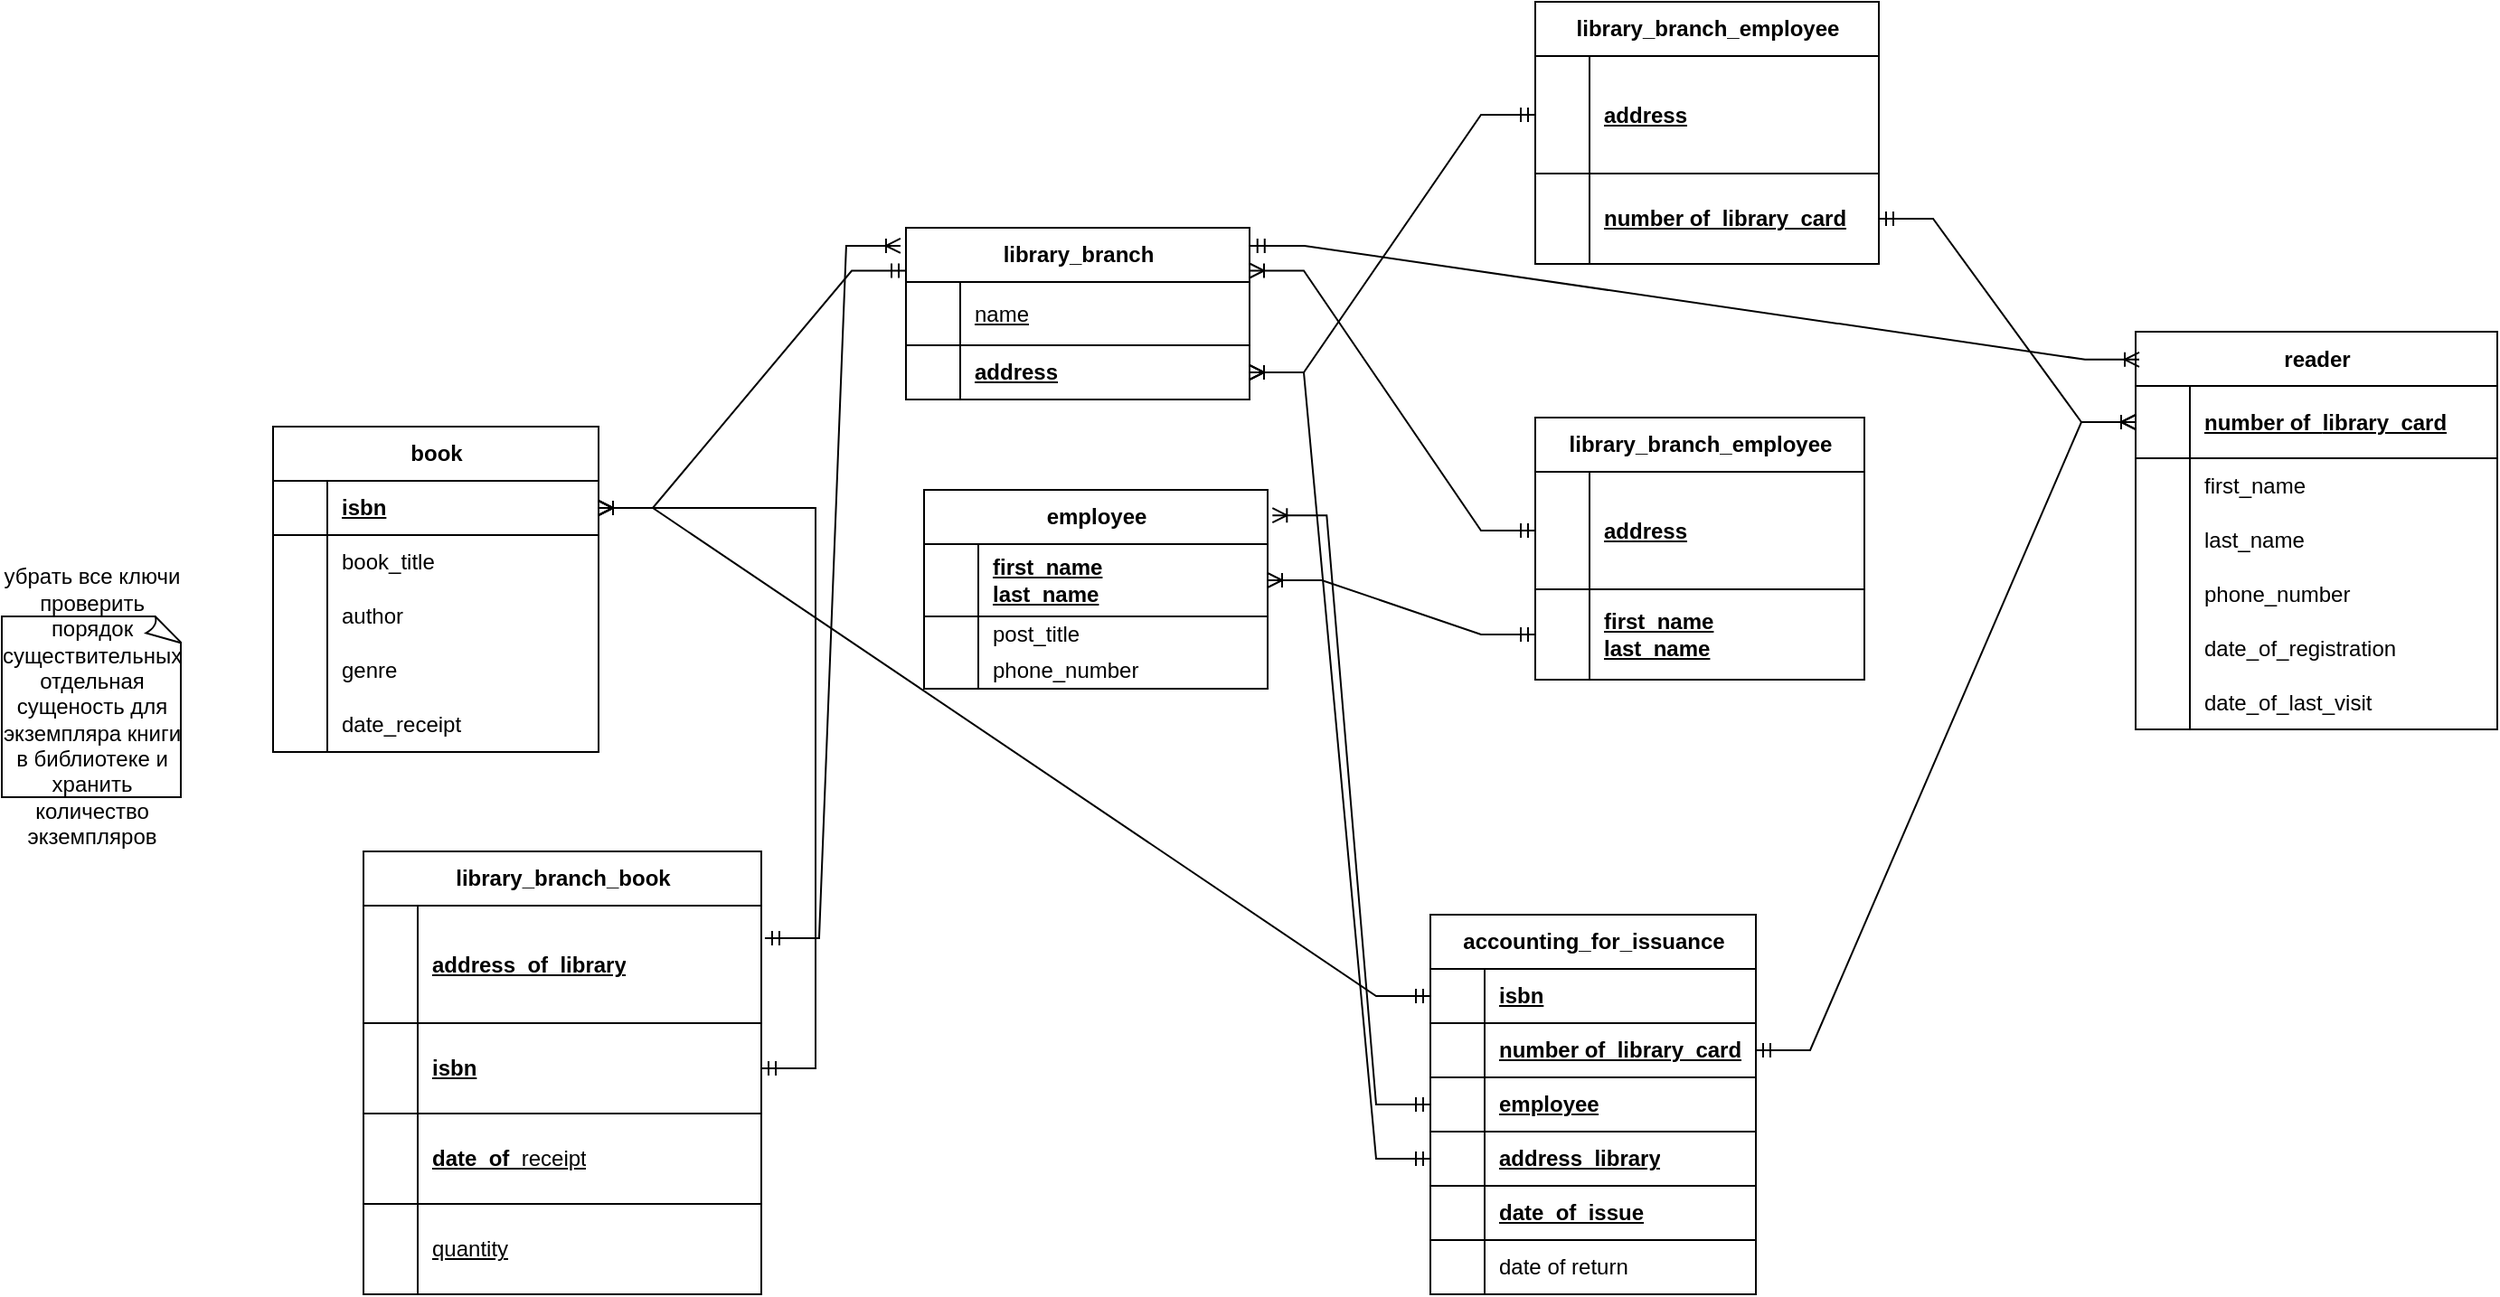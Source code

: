 <mxfile version="23.1.7" type="device">
  <diagram name="Страница — 1" id="CIqzFSegm4EQMe1KFuxQ">
    <mxGraphModel dx="2006" dy="1626" grid="1" gridSize="10" guides="1" tooltips="1" connect="1" arrows="1" fold="1" page="1" pageScale="1" pageWidth="827" pageHeight="1169" math="0" shadow="0">
      <root>
        <mxCell id="0" />
        <mxCell id="1" parent="0" />
        <mxCell id="LzvgCg_3a3wJAiZHb8O4-2" value="employee" style="shape=table;startSize=30;container=1;collapsible=1;childLayout=tableLayout;fixedRows=1;rowLines=0;fontStyle=1;align=center;resizeLast=1;html=1;" parent="1" vertex="1">
          <mxGeometry x="-20" y="-50" width="190" height="110" as="geometry" />
        </mxCell>
        <mxCell id="LzvgCg_3a3wJAiZHb8O4-3" value="" style="shape=tableRow;horizontal=0;startSize=0;swimlaneHead=0;swimlaneBody=0;fillColor=none;collapsible=0;dropTarget=0;points=[[0,0.5],[1,0.5]];portConstraint=eastwest;top=0;left=0;right=0;bottom=1;" parent="LzvgCg_3a3wJAiZHb8O4-2" vertex="1">
          <mxGeometry y="30" width="190" height="40" as="geometry" />
        </mxCell>
        <mxCell id="LzvgCg_3a3wJAiZHb8O4-4" value="" style="shape=partialRectangle;connectable=0;fillColor=none;top=0;left=0;bottom=0;right=0;fontStyle=1;overflow=hidden;whiteSpace=wrap;html=1;" parent="LzvgCg_3a3wJAiZHb8O4-3" vertex="1">
          <mxGeometry width="30" height="40" as="geometry">
            <mxRectangle width="30" height="40" as="alternateBounds" />
          </mxGeometry>
        </mxCell>
        <mxCell id="LzvgCg_3a3wJAiZHb8O4-5" value="first_name&lt;br&gt;last_name" style="shape=partialRectangle;connectable=0;fillColor=none;top=0;left=0;bottom=0;right=0;align=left;spacingLeft=6;fontStyle=5;overflow=hidden;whiteSpace=wrap;html=1;" parent="LzvgCg_3a3wJAiZHb8O4-3" vertex="1">
          <mxGeometry x="30" width="160" height="40" as="geometry">
            <mxRectangle width="160" height="40" as="alternateBounds" />
          </mxGeometry>
        </mxCell>
        <mxCell id="LzvgCg_3a3wJAiZHb8O4-6" value="" style="shape=tableRow;horizontal=0;startSize=0;swimlaneHead=0;swimlaneBody=0;fillColor=none;collapsible=0;dropTarget=0;points=[[0,0.5],[1,0.5]];portConstraint=eastwest;top=0;left=0;right=0;bottom=0;" parent="LzvgCg_3a3wJAiZHb8O4-2" vertex="1">
          <mxGeometry y="70" width="190" height="20" as="geometry" />
        </mxCell>
        <mxCell id="LzvgCg_3a3wJAiZHb8O4-7" value="" style="shape=partialRectangle;connectable=0;fillColor=none;top=0;left=0;bottom=0;right=0;editable=1;overflow=hidden;whiteSpace=wrap;html=1;" parent="LzvgCg_3a3wJAiZHb8O4-6" vertex="1">
          <mxGeometry width="30" height="20" as="geometry">
            <mxRectangle width="30" height="20" as="alternateBounds" />
          </mxGeometry>
        </mxCell>
        <mxCell id="LzvgCg_3a3wJAiZHb8O4-8" value="post_title" style="shape=partialRectangle;connectable=0;fillColor=none;top=0;left=0;bottom=0;right=0;align=left;spacingLeft=6;overflow=hidden;whiteSpace=wrap;html=1;" parent="LzvgCg_3a3wJAiZHb8O4-6" vertex="1">
          <mxGeometry x="30" width="160" height="20" as="geometry">
            <mxRectangle width="160" height="20" as="alternateBounds" />
          </mxGeometry>
        </mxCell>
        <mxCell id="LzvgCg_3a3wJAiZHb8O4-9" value="" style="shape=tableRow;horizontal=0;startSize=0;swimlaneHead=0;swimlaneBody=0;fillColor=none;collapsible=0;dropTarget=0;points=[[0,0.5],[1,0.5]];portConstraint=eastwest;top=0;left=0;right=0;bottom=0;" parent="LzvgCg_3a3wJAiZHb8O4-2" vertex="1">
          <mxGeometry y="90" width="190" height="20" as="geometry" />
        </mxCell>
        <mxCell id="LzvgCg_3a3wJAiZHb8O4-10" value="" style="shape=partialRectangle;connectable=0;fillColor=none;top=0;left=0;bottom=0;right=0;editable=1;overflow=hidden;whiteSpace=wrap;html=1;" parent="LzvgCg_3a3wJAiZHb8O4-9" vertex="1">
          <mxGeometry width="30" height="20" as="geometry">
            <mxRectangle width="30" height="20" as="alternateBounds" />
          </mxGeometry>
        </mxCell>
        <mxCell id="LzvgCg_3a3wJAiZHb8O4-11" value="phone_number" style="shape=partialRectangle;connectable=0;fillColor=none;top=0;left=0;bottom=0;right=0;align=left;spacingLeft=6;overflow=hidden;whiteSpace=wrap;html=1;" parent="LzvgCg_3a3wJAiZHb8O4-9" vertex="1">
          <mxGeometry x="30" width="160" height="20" as="geometry">
            <mxRectangle width="160" height="20" as="alternateBounds" />
          </mxGeometry>
        </mxCell>
        <mxCell id="LzvgCg_3a3wJAiZHb8O4-15" value="library_branch" style="shape=table;startSize=30;container=1;collapsible=1;childLayout=tableLayout;fixedRows=1;rowLines=0;fontStyle=1;align=center;resizeLast=1;html=1;" parent="1" vertex="1">
          <mxGeometry x="-30" y="-195" width="190" height="95" as="geometry" />
        </mxCell>
        <mxCell id="LzvgCg_3a3wJAiZHb8O4-160" value="" style="shape=tableRow;horizontal=0;startSize=0;swimlaneHead=0;swimlaneBody=0;fillColor=none;collapsible=0;dropTarget=0;points=[[0,0.5],[1,0.5]];portConstraint=eastwest;top=0;left=0;right=0;bottom=1;" parent="LzvgCg_3a3wJAiZHb8O4-15" vertex="1">
          <mxGeometry y="30" width="190" height="35" as="geometry" />
        </mxCell>
        <mxCell id="LzvgCg_3a3wJAiZHb8O4-161" value="" style="shape=partialRectangle;connectable=0;fillColor=none;top=0;left=0;bottom=0;right=0;fontStyle=1;overflow=hidden;whiteSpace=wrap;html=1;" parent="LzvgCg_3a3wJAiZHb8O4-160" vertex="1">
          <mxGeometry width="30" height="35" as="geometry">
            <mxRectangle width="30" height="35" as="alternateBounds" />
          </mxGeometry>
        </mxCell>
        <mxCell id="LzvgCg_3a3wJAiZHb8O4-162" value="&lt;span style=&quot;font-weight: normal;&quot;&gt;name&lt;/span&gt;" style="shape=partialRectangle;connectable=0;fillColor=none;top=0;left=0;bottom=0;right=0;align=left;spacingLeft=6;fontStyle=5;overflow=hidden;whiteSpace=wrap;html=1;" parent="LzvgCg_3a3wJAiZHb8O4-160" vertex="1">
          <mxGeometry x="30" width="160" height="35" as="geometry">
            <mxRectangle width="160" height="35" as="alternateBounds" />
          </mxGeometry>
        </mxCell>
        <mxCell id="LzvgCg_3a3wJAiZHb8O4-16" value="" style="shape=tableRow;horizontal=0;startSize=0;swimlaneHead=0;swimlaneBody=0;fillColor=none;collapsible=0;dropTarget=0;points=[[0,0.5],[1,0.5]];portConstraint=eastwest;top=0;left=0;right=0;bottom=1;" parent="LzvgCg_3a3wJAiZHb8O4-15" vertex="1">
          <mxGeometry y="65" width="190" height="30" as="geometry" />
        </mxCell>
        <mxCell id="LzvgCg_3a3wJAiZHb8O4-17" value="" style="shape=partialRectangle;connectable=0;fillColor=none;top=0;left=0;bottom=0;right=0;fontStyle=1;overflow=hidden;whiteSpace=wrap;html=1;" parent="LzvgCg_3a3wJAiZHb8O4-16" vertex="1">
          <mxGeometry width="30" height="30" as="geometry">
            <mxRectangle width="30" height="30" as="alternateBounds" />
          </mxGeometry>
        </mxCell>
        <mxCell id="LzvgCg_3a3wJAiZHb8O4-18" value="address" style="shape=partialRectangle;connectable=0;fillColor=none;top=0;left=0;bottom=0;right=0;align=left;spacingLeft=6;fontStyle=5;overflow=hidden;whiteSpace=wrap;html=1;" parent="LzvgCg_3a3wJAiZHb8O4-16" vertex="1">
          <mxGeometry x="30" width="160" height="30" as="geometry">
            <mxRectangle width="160" height="30" as="alternateBounds" />
          </mxGeometry>
        </mxCell>
        <mxCell id="LzvgCg_3a3wJAiZHb8O4-44" value="library_branch_employee" style="shape=table;startSize=30;container=1;collapsible=1;childLayout=tableLayout;fixedRows=1;rowLines=0;fontStyle=1;align=center;resizeLast=1;html=1;" parent="1" vertex="1">
          <mxGeometry x="318" y="-90" width="182" height="145" as="geometry" />
        </mxCell>
        <mxCell id="LzvgCg_3a3wJAiZHb8O4-45" value="" style="shape=tableRow;horizontal=0;startSize=0;swimlaneHead=0;swimlaneBody=0;fillColor=none;collapsible=0;dropTarget=0;points=[[0,0.5],[1,0.5]];portConstraint=eastwest;top=0;left=0;right=0;bottom=1;" parent="LzvgCg_3a3wJAiZHb8O4-44" vertex="1">
          <mxGeometry y="30" width="182" height="65" as="geometry" />
        </mxCell>
        <mxCell id="LzvgCg_3a3wJAiZHb8O4-46" value="" style="shape=partialRectangle;connectable=0;fillColor=none;top=0;left=0;bottom=0;right=0;fontStyle=1;overflow=hidden;whiteSpace=wrap;html=1;" parent="LzvgCg_3a3wJAiZHb8O4-45" vertex="1">
          <mxGeometry width="30" height="65" as="geometry">
            <mxRectangle width="30" height="65" as="alternateBounds" />
          </mxGeometry>
        </mxCell>
        <mxCell id="LzvgCg_3a3wJAiZHb8O4-47" value="address" style="shape=partialRectangle;connectable=0;fillColor=none;top=0;left=0;bottom=0;right=0;align=left;spacingLeft=6;fontStyle=5;overflow=hidden;whiteSpace=wrap;html=1;" parent="LzvgCg_3a3wJAiZHb8O4-45" vertex="1">
          <mxGeometry x="30" width="152" height="65" as="geometry">
            <mxRectangle width="152" height="65" as="alternateBounds" />
          </mxGeometry>
        </mxCell>
        <mxCell id="LzvgCg_3a3wJAiZHb8O4-48" value="" style="shape=tableRow;horizontal=0;startSize=0;swimlaneHead=0;swimlaneBody=0;fillColor=none;collapsible=0;dropTarget=0;points=[[0,0.5],[1,0.5]];portConstraint=eastwest;top=0;left=0;right=0;bottom=1;" parent="LzvgCg_3a3wJAiZHb8O4-44" vertex="1">
          <mxGeometry y="95" width="182" height="50" as="geometry" />
        </mxCell>
        <mxCell id="LzvgCg_3a3wJAiZHb8O4-49" value="" style="shape=partialRectangle;connectable=0;fillColor=none;top=0;left=0;bottom=0;right=0;fontStyle=1;overflow=hidden;whiteSpace=wrap;html=1;" parent="LzvgCg_3a3wJAiZHb8O4-48" vertex="1">
          <mxGeometry width="30" height="50" as="geometry">
            <mxRectangle width="30" height="50" as="alternateBounds" />
          </mxGeometry>
        </mxCell>
        <mxCell id="LzvgCg_3a3wJAiZHb8O4-50" value="first_name&lt;br style=&quot;border-color: var(--border-color);&quot;&gt;last_name" style="shape=partialRectangle;connectable=0;fillColor=none;top=0;left=0;bottom=0;right=0;align=left;spacingLeft=6;fontStyle=5;overflow=hidden;whiteSpace=wrap;html=1;" parent="LzvgCg_3a3wJAiZHb8O4-48" vertex="1">
          <mxGeometry x="30" width="152" height="50" as="geometry">
            <mxRectangle width="152" height="50" as="alternateBounds" />
          </mxGeometry>
        </mxCell>
        <mxCell id="LzvgCg_3a3wJAiZHb8O4-51" value="book" style="shape=table;startSize=30;container=1;collapsible=1;childLayout=tableLayout;fixedRows=1;rowLines=0;fontStyle=1;align=center;resizeLast=1;html=1;" parent="1" vertex="1">
          <mxGeometry x="-380" y="-85" width="180" height="180" as="geometry" />
        </mxCell>
        <mxCell id="LzvgCg_3a3wJAiZHb8O4-52" value="" style="shape=tableRow;horizontal=0;startSize=0;swimlaneHead=0;swimlaneBody=0;fillColor=none;collapsible=0;dropTarget=0;points=[[0,0.5],[1,0.5]];portConstraint=eastwest;top=0;left=0;right=0;bottom=1;" parent="LzvgCg_3a3wJAiZHb8O4-51" vertex="1">
          <mxGeometry y="30" width="180" height="30" as="geometry" />
        </mxCell>
        <mxCell id="LzvgCg_3a3wJAiZHb8O4-53" value="" style="shape=partialRectangle;connectable=0;fillColor=none;top=0;left=0;bottom=0;right=0;fontStyle=1;overflow=hidden;whiteSpace=wrap;html=1;" parent="LzvgCg_3a3wJAiZHb8O4-52" vertex="1">
          <mxGeometry width="30" height="30" as="geometry">
            <mxRectangle width="30" height="30" as="alternateBounds" />
          </mxGeometry>
        </mxCell>
        <mxCell id="LzvgCg_3a3wJAiZHb8O4-54" value="isbn" style="shape=partialRectangle;connectable=0;fillColor=none;top=0;left=0;bottom=0;right=0;align=left;spacingLeft=6;fontStyle=5;overflow=hidden;whiteSpace=wrap;html=1;" parent="LzvgCg_3a3wJAiZHb8O4-52" vertex="1">
          <mxGeometry x="30" width="150" height="30" as="geometry">
            <mxRectangle width="150" height="30" as="alternateBounds" />
          </mxGeometry>
        </mxCell>
        <mxCell id="LzvgCg_3a3wJAiZHb8O4-55" value="" style="shape=tableRow;horizontal=0;startSize=0;swimlaneHead=0;swimlaneBody=0;fillColor=none;collapsible=0;dropTarget=0;points=[[0,0.5],[1,0.5]];portConstraint=eastwest;top=0;left=0;right=0;bottom=0;" parent="LzvgCg_3a3wJAiZHb8O4-51" vertex="1">
          <mxGeometry y="60" width="180" height="30" as="geometry" />
        </mxCell>
        <mxCell id="LzvgCg_3a3wJAiZHb8O4-56" value="" style="shape=partialRectangle;connectable=0;fillColor=none;top=0;left=0;bottom=0;right=0;editable=1;overflow=hidden;whiteSpace=wrap;html=1;" parent="LzvgCg_3a3wJAiZHb8O4-55" vertex="1">
          <mxGeometry width="30" height="30" as="geometry">
            <mxRectangle width="30" height="30" as="alternateBounds" />
          </mxGeometry>
        </mxCell>
        <mxCell id="LzvgCg_3a3wJAiZHb8O4-57" value="book_title" style="shape=partialRectangle;connectable=0;fillColor=none;top=0;left=0;bottom=0;right=0;align=left;spacingLeft=6;overflow=hidden;whiteSpace=wrap;html=1;" parent="LzvgCg_3a3wJAiZHb8O4-55" vertex="1">
          <mxGeometry x="30" width="150" height="30" as="geometry">
            <mxRectangle width="150" height="30" as="alternateBounds" />
          </mxGeometry>
        </mxCell>
        <mxCell id="LzvgCg_3a3wJAiZHb8O4-58" value="" style="shape=tableRow;horizontal=0;startSize=0;swimlaneHead=0;swimlaneBody=0;fillColor=none;collapsible=0;dropTarget=0;points=[[0,0.5],[1,0.5]];portConstraint=eastwest;top=0;left=0;right=0;bottom=0;" parent="LzvgCg_3a3wJAiZHb8O4-51" vertex="1">
          <mxGeometry y="90" width="180" height="30" as="geometry" />
        </mxCell>
        <mxCell id="LzvgCg_3a3wJAiZHb8O4-59" value="" style="shape=partialRectangle;connectable=0;fillColor=none;top=0;left=0;bottom=0;right=0;editable=1;overflow=hidden;whiteSpace=wrap;html=1;" parent="LzvgCg_3a3wJAiZHb8O4-58" vertex="1">
          <mxGeometry width="30" height="30" as="geometry">
            <mxRectangle width="30" height="30" as="alternateBounds" />
          </mxGeometry>
        </mxCell>
        <mxCell id="LzvgCg_3a3wJAiZHb8O4-60" value="author" style="shape=partialRectangle;connectable=0;fillColor=none;top=0;left=0;bottom=0;right=0;align=left;spacingLeft=6;overflow=hidden;whiteSpace=wrap;html=1;" parent="LzvgCg_3a3wJAiZHb8O4-58" vertex="1">
          <mxGeometry x="30" width="150" height="30" as="geometry">
            <mxRectangle width="150" height="30" as="alternateBounds" />
          </mxGeometry>
        </mxCell>
        <mxCell id="LzvgCg_3a3wJAiZHb8O4-61" value="" style="shape=tableRow;horizontal=0;startSize=0;swimlaneHead=0;swimlaneBody=0;fillColor=none;collapsible=0;dropTarget=0;points=[[0,0.5],[1,0.5]];portConstraint=eastwest;top=0;left=0;right=0;bottom=0;" parent="LzvgCg_3a3wJAiZHb8O4-51" vertex="1">
          <mxGeometry y="120" width="180" height="30" as="geometry" />
        </mxCell>
        <mxCell id="LzvgCg_3a3wJAiZHb8O4-62" value="" style="shape=partialRectangle;connectable=0;fillColor=none;top=0;left=0;bottom=0;right=0;editable=1;overflow=hidden;whiteSpace=wrap;html=1;" parent="LzvgCg_3a3wJAiZHb8O4-61" vertex="1">
          <mxGeometry width="30" height="30" as="geometry">
            <mxRectangle width="30" height="30" as="alternateBounds" />
          </mxGeometry>
        </mxCell>
        <mxCell id="LzvgCg_3a3wJAiZHb8O4-63" value="genre" style="shape=partialRectangle;connectable=0;fillColor=none;top=0;left=0;bottom=0;right=0;align=left;spacingLeft=6;overflow=hidden;whiteSpace=wrap;html=1;" parent="LzvgCg_3a3wJAiZHb8O4-61" vertex="1">
          <mxGeometry x="30" width="150" height="30" as="geometry">
            <mxRectangle width="150" height="30" as="alternateBounds" />
          </mxGeometry>
        </mxCell>
        <mxCell id="LzvgCg_3a3wJAiZHb8O4-64" value="" style="shape=tableRow;horizontal=0;startSize=0;swimlaneHead=0;swimlaneBody=0;fillColor=none;collapsible=0;dropTarget=0;points=[[0,0.5],[1,0.5]];portConstraint=eastwest;top=0;left=0;right=0;bottom=0;" parent="LzvgCg_3a3wJAiZHb8O4-51" vertex="1">
          <mxGeometry y="150" width="180" height="30" as="geometry" />
        </mxCell>
        <mxCell id="LzvgCg_3a3wJAiZHb8O4-65" value="" style="shape=partialRectangle;connectable=0;fillColor=none;top=0;left=0;bottom=0;right=0;editable=1;overflow=hidden;whiteSpace=wrap;html=1;" parent="LzvgCg_3a3wJAiZHb8O4-64" vertex="1">
          <mxGeometry width="30" height="30" as="geometry">
            <mxRectangle width="30" height="30" as="alternateBounds" />
          </mxGeometry>
        </mxCell>
        <mxCell id="LzvgCg_3a3wJAiZHb8O4-66" value="date_receipt" style="shape=partialRectangle;connectable=0;fillColor=none;top=0;left=0;bottom=0;right=0;align=left;spacingLeft=6;overflow=hidden;whiteSpace=wrap;html=1;" parent="LzvgCg_3a3wJAiZHb8O4-64" vertex="1">
          <mxGeometry x="30" width="150" height="30" as="geometry">
            <mxRectangle width="150" height="30" as="alternateBounds" />
          </mxGeometry>
        </mxCell>
        <mxCell id="LzvgCg_3a3wJAiZHb8O4-67" value="reader" style="shape=table;startSize=30;container=1;collapsible=1;childLayout=tableLayout;fixedRows=1;rowLines=0;fontStyle=1;align=center;resizeLast=1;html=1;" parent="1" vertex="1">
          <mxGeometry x="650" y="-137.5" width="200" height="220" as="geometry" />
        </mxCell>
        <mxCell id="LzvgCg_3a3wJAiZHb8O4-68" value="" style="shape=tableRow;horizontal=0;startSize=0;swimlaneHead=0;swimlaneBody=0;fillColor=none;collapsible=0;dropTarget=0;points=[[0,0.5],[1,0.5]];portConstraint=eastwest;top=0;left=0;right=0;bottom=1;" parent="LzvgCg_3a3wJAiZHb8O4-67" vertex="1">
          <mxGeometry y="30" width="200" height="40" as="geometry" />
        </mxCell>
        <mxCell id="LzvgCg_3a3wJAiZHb8O4-69" value="" style="shape=partialRectangle;connectable=0;fillColor=none;top=0;left=0;bottom=0;right=0;fontStyle=1;overflow=hidden;whiteSpace=wrap;html=1;" parent="LzvgCg_3a3wJAiZHb8O4-68" vertex="1">
          <mxGeometry width="30" height="40" as="geometry">
            <mxRectangle width="30" height="40" as="alternateBounds" />
          </mxGeometry>
        </mxCell>
        <mxCell id="LzvgCg_3a3wJAiZHb8O4-70" value="number of_&lt;span style=&quot;background-color: initial;&quot;&gt;library_card&lt;/span&gt;" style="shape=partialRectangle;connectable=0;fillColor=none;top=0;left=0;bottom=0;right=0;align=left;spacingLeft=6;fontStyle=5;overflow=hidden;whiteSpace=wrap;html=1;" parent="LzvgCg_3a3wJAiZHb8O4-68" vertex="1">
          <mxGeometry x="30" width="170" height="40" as="geometry">
            <mxRectangle width="170" height="40" as="alternateBounds" />
          </mxGeometry>
        </mxCell>
        <mxCell id="LzvgCg_3a3wJAiZHb8O4-71" value="" style="shape=tableRow;horizontal=0;startSize=0;swimlaneHead=0;swimlaneBody=0;fillColor=none;collapsible=0;dropTarget=0;points=[[0,0.5],[1,0.5]];portConstraint=eastwest;top=0;left=0;right=0;bottom=0;" parent="LzvgCg_3a3wJAiZHb8O4-67" vertex="1">
          <mxGeometry y="70" width="200" height="30" as="geometry" />
        </mxCell>
        <mxCell id="LzvgCg_3a3wJAiZHb8O4-72" value="" style="shape=partialRectangle;connectable=0;fillColor=none;top=0;left=0;bottom=0;right=0;editable=1;overflow=hidden;whiteSpace=wrap;html=1;" parent="LzvgCg_3a3wJAiZHb8O4-71" vertex="1">
          <mxGeometry width="30" height="30" as="geometry">
            <mxRectangle width="30" height="30" as="alternateBounds" />
          </mxGeometry>
        </mxCell>
        <mxCell id="LzvgCg_3a3wJAiZHb8O4-73" value="first_name" style="shape=partialRectangle;connectable=0;fillColor=none;top=0;left=0;bottom=0;right=0;align=left;spacingLeft=6;overflow=hidden;whiteSpace=wrap;html=1;" parent="LzvgCg_3a3wJAiZHb8O4-71" vertex="1">
          <mxGeometry x="30" width="170" height="30" as="geometry">
            <mxRectangle width="170" height="30" as="alternateBounds" />
          </mxGeometry>
        </mxCell>
        <mxCell id="LzvgCg_3a3wJAiZHb8O4-74" value="" style="shape=tableRow;horizontal=0;startSize=0;swimlaneHead=0;swimlaneBody=0;fillColor=none;collapsible=0;dropTarget=0;points=[[0,0.5],[1,0.5]];portConstraint=eastwest;top=0;left=0;right=0;bottom=0;" parent="LzvgCg_3a3wJAiZHb8O4-67" vertex="1">
          <mxGeometry y="100" width="200" height="30" as="geometry" />
        </mxCell>
        <mxCell id="LzvgCg_3a3wJAiZHb8O4-75" value="" style="shape=partialRectangle;connectable=0;fillColor=none;top=0;left=0;bottom=0;right=0;editable=1;overflow=hidden;whiteSpace=wrap;html=1;" parent="LzvgCg_3a3wJAiZHb8O4-74" vertex="1">
          <mxGeometry width="30" height="30" as="geometry">
            <mxRectangle width="30" height="30" as="alternateBounds" />
          </mxGeometry>
        </mxCell>
        <mxCell id="LzvgCg_3a3wJAiZHb8O4-76" value="last_name" style="shape=partialRectangle;connectable=0;fillColor=none;top=0;left=0;bottom=0;right=0;align=left;spacingLeft=6;overflow=hidden;whiteSpace=wrap;html=1;" parent="LzvgCg_3a3wJAiZHb8O4-74" vertex="1">
          <mxGeometry x="30" width="170" height="30" as="geometry">
            <mxRectangle width="170" height="30" as="alternateBounds" />
          </mxGeometry>
        </mxCell>
        <mxCell id="LzvgCg_3a3wJAiZHb8O4-80" value="" style="shape=tableRow;horizontal=0;startSize=0;swimlaneHead=0;swimlaneBody=0;fillColor=none;collapsible=0;dropTarget=0;points=[[0,0.5],[1,0.5]];portConstraint=eastwest;top=0;left=0;right=0;bottom=0;" parent="LzvgCg_3a3wJAiZHb8O4-67" vertex="1">
          <mxGeometry y="130" width="200" height="30" as="geometry" />
        </mxCell>
        <mxCell id="LzvgCg_3a3wJAiZHb8O4-81" value="" style="shape=partialRectangle;connectable=0;fillColor=none;top=0;left=0;bottom=0;right=0;editable=1;overflow=hidden;whiteSpace=wrap;html=1;" parent="LzvgCg_3a3wJAiZHb8O4-80" vertex="1">
          <mxGeometry width="30" height="30" as="geometry">
            <mxRectangle width="30" height="30" as="alternateBounds" />
          </mxGeometry>
        </mxCell>
        <mxCell id="LzvgCg_3a3wJAiZHb8O4-82" value="phone_number" style="shape=partialRectangle;connectable=0;fillColor=none;top=0;left=0;bottom=0;right=0;align=left;spacingLeft=6;overflow=hidden;whiteSpace=wrap;html=1;" parent="LzvgCg_3a3wJAiZHb8O4-80" vertex="1">
          <mxGeometry x="30" width="170" height="30" as="geometry">
            <mxRectangle width="170" height="30" as="alternateBounds" />
          </mxGeometry>
        </mxCell>
        <mxCell id="LzvgCg_3a3wJAiZHb8O4-77" value="" style="shape=tableRow;horizontal=0;startSize=0;swimlaneHead=0;swimlaneBody=0;fillColor=none;collapsible=0;dropTarget=0;points=[[0,0.5],[1,0.5]];portConstraint=eastwest;top=0;left=0;right=0;bottom=0;" parent="LzvgCg_3a3wJAiZHb8O4-67" vertex="1">
          <mxGeometry y="160" width="200" height="30" as="geometry" />
        </mxCell>
        <mxCell id="LzvgCg_3a3wJAiZHb8O4-78" value="" style="shape=partialRectangle;connectable=0;fillColor=none;top=0;left=0;bottom=0;right=0;editable=1;overflow=hidden;whiteSpace=wrap;html=1;" parent="LzvgCg_3a3wJAiZHb8O4-77" vertex="1">
          <mxGeometry width="30" height="30" as="geometry">
            <mxRectangle width="30" height="30" as="alternateBounds" />
          </mxGeometry>
        </mxCell>
        <mxCell id="LzvgCg_3a3wJAiZHb8O4-79" value="date_of_registration" style="shape=partialRectangle;connectable=0;fillColor=none;top=0;left=0;bottom=0;right=0;align=left;spacingLeft=6;overflow=hidden;whiteSpace=wrap;html=1;" parent="LzvgCg_3a3wJAiZHb8O4-77" vertex="1">
          <mxGeometry x="30" width="170" height="30" as="geometry">
            <mxRectangle width="170" height="30" as="alternateBounds" />
          </mxGeometry>
        </mxCell>
        <mxCell id="LzvgCg_3a3wJAiZHb8O4-83" value="" style="shape=tableRow;horizontal=0;startSize=0;swimlaneHead=0;swimlaneBody=0;fillColor=none;collapsible=0;dropTarget=0;points=[[0,0.5],[1,0.5]];portConstraint=eastwest;top=0;left=0;right=0;bottom=0;" parent="LzvgCg_3a3wJAiZHb8O4-67" vertex="1">
          <mxGeometry y="190" width="200" height="30" as="geometry" />
        </mxCell>
        <mxCell id="LzvgCg_3a3wJAiZHb8O4-84" value="" style="shape=partialRectangle;connectable=0;fillColor=none;top=0;left=0;bottom=0;right=0;editable=1;overflow=hidden;whiteSpace=wrap;html=1;" parent="LzvgCg_3a3wJAiZHb8O4-83" vertex="1">
          <mxGeometry width="30" height="30" as="geometry">
            <mxRectangle width="30" height="30" as="alternateBounds" />
          </mxGeometry>
        </mxCell>
        <mxCell id="LzvgCg_3a3wJAiZHb8O4-85" value="date_of_last_visit" style="shape=partialRectangle;connectable=0;fillColor=none;top=0;left=0;bottom=0;right=0;align=left;spacingLeft=6;overflow=hidden;whiteSpace=wrap;html=1;" parent="LzvgCg_3a3wJAiZHb8O4-83" vertex="1">
          <mxGeometry x="30" width="170" height="30" as="geometry">
            <mxRectangle width="170" height="30" as="alternateBounds" />
          </mxGeometry>
        </mxCell>
        <mxCell id="LzvgCg_3a3wJAiZHb8O4-89" value="accounting_for_issuance" style="shape=table;startSize=30;container=1;collapsible=1;childLayout=tableLayout;fixedRows=1;rowLines=0;fontStyle=1;align=center;resizeLast=1;html=1;" parent="1" vertex="1">
          <mxGeometry x="260" y="185" width="180" height="210" as="geometry" />
        </mxCell>
        <mxCell id="LzvgCg_3a3wJAiZHb8O4-90" value="" style="shape=tableRow;horizontal=0;startSize=0;swimlaneHead=0;swimlaneBody=0;fillColor=none;collapsible=0;dropTarget=0;points=[[0,0.5],[1,0.5]];portConstraint=eastwest;top=0;left=0;right=0;bottom=1;" parent="LzvgCg_3a3wJAiZHb8O4-89" vertex="1">
          <mxGeometry y="30" width="180" height="30" as="geometry" />
        </mxCell>
        <mxCell id="LzvgCg_3a3wJAiZHb8O4-91" value="" style="shape=partialRectangle;connectable=0;fillColor=none;top=0;left=0;bottom=0;right=0;fontStyle=1;overflow=hidden;whiteSpace=wrap;html=1;" parent="LzvgCg_3a3wJAiZHb8O4-90" vertex="1">
          <mxGeometry width="30" height="30" as="geometry">
            <mxRectangle width="30" height="30" as="alternateBounds" />
          </mxGeometry>
        </mxCell>
        <mxCell id="LzvgCg_3a3wJAiZHb8O4-92" value="isbn" style="shape=partialRectangle;connectable=0;fillColor=none;top=0;left=0;bottom=0;right=0;align=left;spacingLeft=6;fontStyle=5;overflow=hidden;whiteSpace=wrap;html=1;" parent="LzvgCg_3a3wJAiZHb8O4-90" vertex="1">
          <mxGeometry x="30" width="150" height="30" as="geometry">
            <mxRectangle width="150" height="30" as="alternateBounds" />
          </mxGeometry>
        </mxCell>
        <mxCell id="LzvgCg_3a3wJAiZHb8O4-105" value="" style="shape=tableRow;horizontal=0;startSize=0;swimlaneHead=0;swimlaneBody=0;fillColor=none;collapsible=0;dropTarget=0;points=[[0,0.5],[1,0.5]];portConstraint=eastwest;top=0;left=0;right=0;bottom=1;" parent="LzvgCg_3a3wJAiZHb8O4-89" vertex="1">
          <mxGeometry y="60" width="180" height="30" as="geometry" />
        </mxCell>
        <mxCell id="LzvgCg_3a3wJAiZHb8O4-106" value="" style="shape=partialRectangle;connectable=0;fillColor=none;top=0;left=0;bottom=0;right=0;fontStyle=1;overflow=hidden;whiteSpace=wrap;html=1;" parent="LzvgCg_3a3wJAiZHb8O4-105" vertex="1">
          <mxGeometry width="30" height="30" as="geometry">
            <mxRectangle width="30" height="30" as="alternateBounds" />
          </mxGeometry>
        </mxCell>
        <mxCell id="LzvgCg_3a3wJAiZHb8O4-107" value="number of_library_card" style="shape=partialRectangle;connectable=0;fillColor=none;top=0;left=0;bottom=0;right=0;align=left;spacingLeft=6;fontStyle=5;overflow=hidden;whiteSpace=wrap;html=1;" parent="LzvgCg_3a3wJAiZHb8O4-105" vertex="1">
          <mxGeometry x="30" width="150" height="30" as="geometry">
            <mxRectangle width="150" height="30" as="alternateBounds" />
          </mxGeometry>
        </mxCell>
        <mxCell id="LzvgCg_3a3wJAiZHb8O4-102" value="" style="shape=tableRow;horizontal=0;startSize=0;swimlaneHead=0;swimlaneBody=0;fillColor=none;collapsible=0;dropTarget=0;points=[[0,0.5],[1,0.5]];portConstraint=eastwest;top=0;left=0;right=0;bottom=1;" parent="LzvgCg_3a3wJAiZHb8O4-89" vertex="1">
          <mxGeometry y="90" width="180" height="30" as="geometry" />
        </mxCell>
        <mxCell id="LzvgCg_3a3wJAiZHb8O4-103" value="" style="shape=partialRectangle;connectable=0;fillColor=none;top=0;left=0;bottom=0;right=0;fontStyle=1;overflow=hidden;whiteSpace=wrap;html=1;" parent="LzvgCg_3a3wJAiZHb8O4-102" vertex="1">
          <mxGeometry width="30" height="30" as="geometry">
            <mxRectangle width="30" height="30" as="alternateBounds" />
          </mxGeometry>
        </mxCell>
        <mxCell id="LzvgCg_3a3wJAiZHb8O4-104" value="employee" style="shape=partialRectangle;connectable=0;fillColor=none;top=0;left=0;bottom=0;right=0;align=left;spacingLeft=6;fontStyle=5;overflow=hidden;whiteSpace=wrap;html=1;" parent="LzvgCg_3a3wJAiZHb8O4-102" vertex="1">
          <mxGeometry x="30" width="150" height="30" as="geometry">
            <mxRectangle width="150" height="30" as="alternateBounds" />
          </mxGeometry>
        </mxCell>
        <mxCell id="3scWN1vp-UfDoTF76dYq-1" value="" style="shape=tableRow;horizontal=0;startSize=0;swimlaneHead=0;swimlaneBody=0;fillColor=none;collapsible=0;dropTarget=0;points=[[0,0.5],[1,0.5]];portConstraint=eastwest;top=0;left=0;right=0;bottom=1;" vertex="1" parent="LzvgCg_3a3wJAiZHb8O4-89">
          <mxGeometry y="120" width="180" height="30" as="geometry" />
        </mxCell>
        <mxCell id="3scWN1vp-UfDoTF76dYq-2" value="" style="shape=partialRectangle;connectable=0;fillColor=none;top=0;left=0;bottom=0;right=0;fontStyle=1;overflow=hidden;whiteSpace=wrap;html=1;" vertex="1" parent="3scWN1vp-UfDoTF76dYq-1">
          <mxGeometry width="30" height="30" as="geometry">
            <mxRectangle width="30" height="30" as="alternateBounds" />
          </mxGeometry>
        </mxCell>
        <mxCell id="3scWN1vp-UfDoTF76dYq-3" value="address_library" style="shape=partialRectangle;connectable=0;fillColor=none;top=0;left=0;bottom=0;right=0;align=left;spacingLeft=6;fontStyle=5;overflow=hidden;whiteSpace=wrap;html=1;" vertex="1" parent="3scWN1vp-UfDoTF76dYq-1">
          <mxGeometry x="30" width="150" height="30" as="geometry">
            <mxRectangle width="150" height="30" as="alternateBounds" />
          </mxGeometry>
        </mxCell>
        <mxCell id="LzvgCg_3a3wJAiZHb8O4-138" value="" style="shape=tableRow;horizontal=0;startSize=0;swimlaneHead=0;swimlaneBody=0;fillColor=none;collapsible=0;dropTarget=0;points=[[0,0.5],[1,0.5]];portConstraint=eastwest;top=0;left=0;right=0;bottom=1;" parent="LzvgCg_3a3wJAiZHb8O4-89" vertex="1">
          <mxGeometry y="150" width="180" height="30" as="geometry" />
        </mxCell>
        <mxCell id="LzvgCg_3a3wJAiZHb8O4-139" value="" style="shape=partialRectangle;connectable=0;fillColor=none;top=0;left=0;bottom=0;right=0;fontStyle=1;overflow=hidden;whiteSpace=wrap;html=1;" parent="LzvgCg_3a3wJAiZHb8O4-138" vertex="1">
          <mxGeometry width="30" height="30" as="geometry">
            <mxRectangle width="30" height="30" as="alternateBounds" />
          </mxGeometry>
        </mxCell>
        <mxCell id="LzvgCg_3a3wJAiZHb8O4-140" value="date_of_issue" style="shape=partialRectangle;connectable=0;fillColor=none;top=0;left=0;bottom=0;right=0;align=left;spacingLeft=6;fontStyle=5;overflow=hidden;whiteSpace=wrap;html=1;" parent="LzvgCg_3a3wJAiZHb8O4-138" vertex="1">
          <mxGeometry x="30" width="150" height="30" as="geometry">
            <mxRectangle width="150" height="30" as="alternateBounds" />
          </mxGeometry>
        </mxCell>
        <mxCell id="LzvgCg_3a3wJAiZHb8O4-93" value="" style="shape=tableRow;horizontal=0;startSize=0;swimlaneHead=0;swimlaneBody=0;fillColor=none;collapsible=0;dropTarget=0;points=[[0,0.5],[1,0.5]];portConstraint=eastwest;top=0;left=0;right=0;bottom=0;" parent="LzvgCg_3a3wJAiZHb8O4-89" vertex="1">
          <mxGeometry y="180" width="180" height="30" as="geometry" />
        </mxCell>
        <mxCell id="LzvgCg_3a3wJAiZHb8O4-94" value="" style="shape=partialRectangle;connectable=0;fillColor=none;top=0;left=0;bottom=0;right=0;editable=1;overflow=hidden;whiteSpace=wrap;html=1;" parent="LzvgCg_3a3wJAiZHb8O4-93" vertex="1">
          <mxGeometry width="30" height="30" as="geometry">
            <mxRectangle width="30" height="30" as="alternateBounds" />
          </mxGeometry>
        </mxCell>
        <mxCell id="LzvgCg_3a3wJAiZHb8O4-95" value="date of return" style="shape=partialRectangle;connectable=0;fillColor=none;top=0;left=0;bottom=0;right=0;align=left;spacingLeft=6;overflow=hidden;whiteSpace=wrap;html=1;" parent="LzvgCg_3a3wJAiZHb8O4-93" vertex="1">
          <mxGeometry x="30" width="150" height="30" as="geometry">
            <mxRectangle width="150" height="30" as="alternateBounds" />
          </mxGeometry>
        </mxCell>
        <mxCell id="LzvgCg_3a3wJAiZHb8O4-142" value="" style="edgeStyle=entityRelationEdgeStyle;fontSize=12;html=1;endArrow=ERoneToMany;startArrow=ERmandOne;rounded=0;entryX=1;entryY=0.5;entryDx=0;entryDy=0;exitX=0;exitY=0.5;exitDx=0;exitDy=0;" parent="1" source="LzvgCg_3a3wJAiZHb8O4-48" target="LzvgCg_3a3wJAiZHb8O4-3" edge="1">
          <mxGeometry width="100" height="100" relative="1" as="geometry">
            <mxPoint x="390" y="340" as="sourcePoint" />
            <mxPoint x="340" y="240" as="targetPoint" />
            <Array as="points">
              <mxPoint x="334" y="310" />
              <mxPoint x="364" y="290" />
              <mxPoint x="374" y="270" />
              <mxPoint x="394" y="310" />
              <mxPoint x="354" y="280" />
            </Array>
          </mxGeometry>
        </mxCell>
        <mxCell id="LzvgCg_3a3wJAiZHb8O4-143" value="" style="edgeStyle=entityRelationEdgeStyle;fontSize=12;html=1;endArrow=ERoneToMany;startArrow=ERmandOne;rounded=0;entryX=1;entryY=0.25;entryDx=0;entryDy=0;exitX=0;exitY=0.5;exitDx=0;exitDy=0;" parent="1" source="LzvgCg_3a3wJAiZHb8O4-45" target="LzvgCg_3a3wJAiZHb8O4-15" edge="1">
          <mxGeometry width="100" height="100" relative="1" as="geometry">
            <mxPoint x="290" y="92.5" as="sourcePoint" />
            <mxPoint x="230" y="147.5" as="targetPoint" />
            <Array as="points">
              <mxPoint x="334" y="227.5" />
              <mxPoint x="364" y="207.5" />
              <mxPoint x="374" y="187.5" />
              <mxPoint x="394" y="227.5" />
              <mxPoint x="354" y="197.5" />
            </Array>
          </mxGeometry>
        </mxCell>
        <mxCell id="LzvgCg_3a3wJAiZHb8O4-145" value="" style="edgeStyle=entityRelationEdgeStyle;fontSize=12;html=1;endArrow=ERoneToMany;startArrow=ERmandOne;rounded=0;exitX=1.002;exitY=0.105;exitDx=0;exitDy=0;exitPerimeter=0;entryX=0.01;entryY=0.07;entryDx=0;entryDy=0;entryPerimeter=0;" parent="1" source="LzvgCg_3a3wJAiZHb8O4-15" target="LzvgCg_3a3wJAiZHb8O4-67" edge="1">
          <mxGeometry width="100" height="100" relative="1" as="geometry">
            <mxPoint x="-350" y="110" as="sourcePoint" />
            <mxPoint y="415" as="targetPoint" />
            <Array as="points">
              <mxPoint y="260" />
            </Array>
          </mxGeometry>
        </mxCell>
        <mxCell id="LzvgCg_3a3wJAiZHb8O4-149" value="" style="edgeStyle=entityRelationEdgeStyle;fontSize=12;html=1;endArrow=ERoneToMany;startArrow=ERmandOne;rounded=0;exitX=0;exitY=0.25;exitDx=0;exitDy=0;entryX=1;entryY=0.5;entryDx=0;entryDy=0;" parent="1" source="LzvgCg_3a3wJAiZHb8O4-15" target="LzvgCg_3a3wJAiZHb8O4-52" edge="1">
          <mxGeometry width="100" height="100" relative="1" as="geometry">
            <mxPoint x="240" y="190" as="sourcePoint" />
            <mxPoint x="340" y="90" as="targetPoint" />
          </mxGeometry>
        </mxCell>
        <mxCell id="LzvgCg_3a3wJAiZHb8O4-153" value="" style="edgeStyle=entityRelationEdgeStyle;fontSize=12;html=1;endArrow=ERoneToMany;startArrow=ERmandOne;rounded=0;entryX=1;entryY=0.5;entryDx=0;entryDy=0;exitX=0;exitY=0.5;exitDx=0;exitDy=0;" parent="1" source="LzvgCg_3a3wJAiZHb8O4-90" target="LzvgCg_3a3wJAiZHb8O4-52" edge="1">
          <mxGeometry width="100" height="100" relative="1" as="geometry">
            <mxPoint x="180" y="240" as="sourcePoint" />
            <mxPoint x="80" y="280" as="targetPoint" />
            <Array as="points">
              <mxPoint x="234" y="510" />
              <mxPoint x="264" y="490" />
              <mxPoint x="274" y="470" />
              <mxPoint x="294" y="510" />
              <mxPoint x="254" y="480" />
            </Array>
          </mxGeometry>
        </mxCell>
        <mxCell id="LzvgCg_3a3wJAiZHb8O4-154" value="" style="edgeStyle=entityRelationEdgeStyle;fontSize=12;html=1;endArrow=ERoneToMany;startArrow=ERmandOne;rounded=0;exitX=1;exitY=0.5;exitDx=0;exitDy=0;entryX=0;entryY=0.5;entryDx=0;entryDy=0;" parent="1" source="LzvgCg_3a3wJAiZHb8O4-105" target="LzvgCg_3a3wJAiZHb8O4-68" edge="1">
          <mxGeometry width="100" height="100" relative="1" as="geometry">
            <mxPoint x="350" y="180" as="sourcePoint" />
            <mxPoint x="280" y="260" as="targetPoint" />
            <Array as="points">
              <mxPoint x="404" y="450" />
              <mxPoint x="434" y="430" />
              <mxPoint x="444" y="410" />
              <mxPoint x="464" y="450" />
              <mxPoint x="424" y="420" />
            </Array>
          </mxGeometry>
        </mxCell>
        <mxCell id="LzvgCg_3a3wJAiZHb8O4-155" value="" style="edgeStyle=entityRelationEdgeStyle;fontSize=12;html=1;endArrow=ERoneToMany;startArrow=ERmandOne;rounded=0;exitX=0;exitY=0.5;exitDx=0;exitDy=0;entryX=1.014;entryY=0.128;entryDx=0;entryDy=0;entryPerimeter=0;" parent="1" source="LzvgCg_3a3wJAiZHb8O4-102" target="LzvgCg_3a3wJAiZHb8O4-2" edge="1">
          <mxGeometry width="100" height="100" relative="1" as="geometry">
            <mxPoint x="-10" y="340" as="sourcePoint" />
            <mxPoint x="-100" y="380" as="targetPoint" />
            <Array as="points">
              <mxPoint x="54" y="610" />
              <mxPoint x="84" y="590" />
              <mxPoint x="94" y="570" />
              <mxPoint x="114" y="610" />
              <mxPoint x="74" y="580" />
            </Array>
          </mxGeometry>
        </mxCell>
        <mxCell id="Sf6Dz6fYffEdlQwgqw-y-1" value="убрать все ключи&lt;br&gt;проверить порядок существительных&lt;div&gt;отдельная сущеность для экземпляра книги в библиотеке и хранить количество экземпляров&lt;/div&gt;" style="whiteSpace=wrap;html=1;shape=mxgraph.basic.document" parent="1" vertex="1">
          <mxGeometry x="-530" y="20" width="100" height="100" as="geometry" />
        </mxCell>
        <mxCell id="Sf6Dz6fYffEdlQwgqw-y-9" value="library_branch_book" style="shape=table;startSize=30;container=1;collapsible=1;childLayout=tableLayout;fixedRows=1;rowLines=0;fontStyle=1;align=center;resizeLast=1;html=1;" parent="1" vertex="1">
          <mxGeometry x="-330" y="150" width="220" height="245" as="geometry" />
        </mxCell>
        <mxCell id="Sf6Dz6fYffEdlQwgqw-y-10" value="" style="shape=tableRow;horizontal=0;startSize=0;swimlaneHead=0;swimlaneBody=0;fillColor=none;collapsible=0;dropTarget=0;points=[[0,0.5],[1,0.5]];portConstraint=eastwest;top=0;left=0;right=0;bottom=1;" parent="Sf6Dz6fYffEdlQwgqw-y-9" vertex="1">
          <mxGeometry y="30" width="220" height="65" as="geometry" />
        </mxCell>
        <mxCell id="Sf6Dz6fYffEdlQwgqw-y-11" value="" style="shape=partialRectangle;connectable=0;fillColor=none;top=0;left=0;bottom=0;right=0;fontStyle=1;overflow=hidden;whiteSpace=wrap;html=1;" parent="Sf6Dz6fYffEdlQwgqw-y-10" vertex="1">
          <mxGeometry width="30" height="65" as="geometry">
            <mxRectangle width="30" height="65" as="alternateBounds" />
          </mxGeometry>
        </mxCell>
        <mxCell id="Sf6Dz6fYffEdlQwgqw-y-12" value="address_of_library" style="shape=partialRectangle;connectable=0;fillColor=none;top=0;left=0;bottom=0;right=0;align=left;spacingLeft=6;fontStyle=5;overflow=hidden;whiteSpace=wrap;html=1;" parent="Sf6Dz6fYffEdlQwgqw-y-10" vertex="1">
          <mxGeometry x="30" width="190" height="65" as="geometry">
            <mxRectangle width="190" height="65" as="alternateBounds" />
          </mxGeometry>
        </mxCell>
        <mxCell id="Sf6Dz6fYffEdlQwgqw-y-13" value="" style="shape=tableRow;horizontal=0;startSize=0;swimlaneHead=0;swimlaneBody=0;fillColor=none;collapsible=0;dropTarget=0;points=[[0,0.5],[1,0.5]];portConstraint=eastwest;top=0;left=0;right=0;bottom=1;" parent="Sf6Dz6fYffEdlQwgqw-y-9" vertex="1">
          <mxGeometry y="95" width="220" height="50" as="geometry" />
        </mxCell>
        <mxCell id="Sf6Dz6fYffEdlQwgqw-y-14" value="" style="shape=partialRectangle;connectable=0;fillColor=none;top=0;left=0;bottom=0;right=0;fontStyle=1;overflow=hidden;whiteSpace=wrap;html=1;" parent="Sf6Dz6fYffEdlQwgqw-y-13" vertex="1">
          <mxGeometry width="30" height="50" as="geometry">
            <mxRectangle width="30" height="50" as="alternateBounds" />
          </mxGeometry>
        </mxCell>
        <mxCell id="Sf6Dz6fYffEdlQwgqw-y-15" value="isbn" style="shape=partialRectangle;connectable=0;fillColor=none;top=0;left=0;bottom=0;right=0;align=left;spacingLeft=6;fontStyle=5;overflow=hidden;whiteSpace=wrap;html=1;" parent="Sf6Dz6fYffEdlQwgqw-y-13" vertex="1">
          <mxGeometry x="30" width="190" height="50" as="geometry">
            <mxRectangle width="190" height="50" as="alternateBounds" />
          </mxGeometry>
        </mxCell>
        <mxCell id="Sf6Dz6fYffEdlQwgqw-y-16" value="" style="shape=tableRow;horizontal=0;startSize=0;swimlaneHead=0;swimlaneBody=0;fillColor=none;collapsible=0;dropTarget=0;points=[[0,0.5],[1,0.5]];portConstraint=eastwest;top=0;left=0;right=0;bottom=1;" parent="Sf6Dz6fYffEdlQwgqw-y-9" vertex="1">
          <mxGeometry y="145" width="220" height="50" as="geometry" />
        </mxCell>
        <mxCell id="Sf6Dz6fYffEdlQwgqw-y-17" value="" style="shape=partialRectangle;connectable=0;fillColor=none;top=0;left=0;bottom=0;right=0;fontStyle=1;overflow=hidden;whiteSpace=wrap;html=1;" parent="Sf6Dz6fYffEdlQwgqw-y-16" vertex="1">
          <mxGeometry width="30" height="50" as="geometry">
            <mxRectangle width="30" height="50" as="alternateBounds" />
          </mxGeometry>
        </mxCell>
        <mxCell id="Sf6Dz6fYffEdlQwgqw-y-18" value="&lt;h4&gt;date_of_&lt;span style=&quot;font-weight: normal;&quot;&gt;receipt&lt;/span&gt;&lt;/h4&gt;" style="shape=partialRectangle;connectable=0;fillColor=none;top=0;left=0;bottom=0;right=0;align=left;spacingLeft=6;fontStyle=5;overflow=hidden;whiteSpace=wrap;html=1;" parent="Sf6Dz6fYffEdlQwgqw-y-16" vertex="1">
          <mxGeometry x="30" width="190" height="50" as="geometry">
            <mxRectangle width="190" height="50" as="alternateBounds" />
          </mxGeometry>
        </mxCell>
        <mxCell id="Sf6Dz6fYffEdlQwgqw-y-19" value="" style="shape=tableRow;horizontal=0;startSize=0;swimlaneHead=0;swimlaneBody=0;fillColor=none;collapsible=0;dropTarget=0;points=[[0,0.5],[1,0.5]];portConstraint=eastwest;top=0;left=0;right=0;bottom=1;" parent="Sf6Dz6fYffEdlQwgqw-y-9" vertex="1">
          <mxGeometry y="195" width="220" height="50" as="geometry" />
        </mxCell>
        <mxCell id="Sf6Dz6fYffEdlQwgqw-y-20" value="" style="shape=partialRectangle;connectable=0;fillColor=none;top=0;left=0;bottom=0;right=0;fontStyle=1;overflow=hidden;whiteSpace=wrap;html=1;" parent="Sf6Dz6fYffEdlQwgqw-y-19" vertex="1">
          <mxGeometry width="30" height="50" as="geometry">
            <mxRectangle width="30" height="50" as="alternateBounds" />
          </mxGeometry>
        </mxCell>
        <mxCell id="Sf6Dz6fYffEdlQwgqw-y-21" value="&lt;h4&gt;&lt;span style=&quot;font-weight: normal;&quot;&gt;quantity&lt;/span&gt;&lt;br&gt;&lt;/h4&gt;" style="shape=partialRectangle;connectable=0;fillColor=none;top=0;left=0;bottom=0;right=0;align=left;spacingLeft=6;fontStyle=5;overflow=hidden;whiteSpace=wrap;html=1;" parent="Sf6Dz6fYffEdlQwgqw-y-19" vertex="1">
          <mxGeometry x="30" width="190" height="50" as="geometry">
            <mxRectangle width="190" height="50" as="alternateBounds" />
          </mxGeometry>
        </mxCell>
        <mxCell id="Sf6Dz6fYffEdlQwgqw-y-22" value="" style="edgeStyle=entityRelationEdgeStyle;fontSize=12;html=1;endArrow=ERoneToMany;startArrow=ERmandOne;rounded=0;entryX=-0.016;entryY=0.105;entryDx=0;entryDy=0;exitX=1.009;exitY=0.277;exitDx=0;exitDy=0;exitPerimeter=0;entryPerimeter=0;" parent="1" source="Sf6Dz6fYffEdlQwgqw-y-10" target="LzvgCg_3a3wJAiZHb8O4-15" edge="1">
          <mxGeometry width="100" height="100" relative="1" as="geometry">
            <mxPoint x="10" y="224.25" as="sourcePoint" />
            <mxPoint x="-80" y="120.25" as="targetPoint" />
            <Array as="points">
              <mxPoint x="74" y="488.75" />
              <mxPoint x="104" y="468.75" />
              <mxPoint x="114" y="448.75" />
              <mxPoint x="134" y="488.75" />
              <mxPoint x="94" y="458.75" />
            </Array>
          </mxGeometry>
        </mxCell>
        <mxCell id="Sf6Dz6fYffEdlQwgqw-y-23" value="" style="edgeStyle=entityRelationEdgeStyle;fontSize=12;html=1;endArrow=ERoneToMany;startArrow=ERmandOne;rounded=0;entryX=1;entryY=0.5;entryDx=0;entryDy=0;" parent="1" target="LzvgCg_3a3wJAiZHb8O4-52" edge="1">
          <mxGeometry width="100" height="100" relative="1" as="geometry">
            <mxPoint x="-110" y="270" as="sourcePoint" />
            <mxPoint x="25.02" y="-59.97" as="targetPoint" />
            <Array as="points">
              <mxPoint x="112.02" y="583.78" />
              <mxPoint x="142.02" y="563.78" />
              <mxPoint x="152.02" y="543.78" />
              <mxPoint x="172.02" y="583.78" />
              <mxPoint x="132.02" y="553.78" />
            </Array>
          </mxGeometry>
        </mxCell>
        <mxCell id="3scWN1vp-UfDoTF76dYq-4" value="" style="edgeStyle=entityRelationEdgeStyle;fontSize=12;html=1;endArrow=ERoneToMany;startArrow=ERmandOne;rounded=0;entryX=1;entryY=0.5;entryDx=0;entryDy=0;exitX=0;exitY=0.5;exitDx=0;exitDy=0;" edge="1" parent="1" source="3scWN1vp-UfDoTF76dYq-1" target="LzvgCg_3a3wJAiZHb8O4-16">
          <mxGeometry width="100" height="100" relative="1" as="geometry">
            <mxPoint x="170" y="338.88" as="sourcePoint" />
            <mxPoint x="60" y="205.88" as="targetPoint" />
            <Array as="points">
              <mxPoint x="234" y="604.38" />
              <mxPoint x="264" y="584.38" />
              <mxPoint x="274" y="564.38" />
              <mxPoint x="294" y="604.38" />
              <mxPoint x="254" y="574.38" />
            </Array>
          </mxGeometry>
        </mxCell>
        <mxCell id="3scWN1vp-UfDoTF76dYq-5" value="library_branch_employee" style="shape=table;startSize=30;container=1;collapsible=1;childLayout=tableLayout;fixedRows=1;rowLines=0;fontStyle=1;align=center;resizeLast=1;html=1;" vertex="1" parent="1">
          <mxGeometry x="318" y="-320" width="190" height="145" as="geometry" />
        </mxCell>
        <mxCell id="3scWN1vp-UfDoTF76dYq-6" value="" style="shape=tableRow;horizontal=0;startSize=0;swimlaneHead=0;swimlaneBody=0;fillColor=none;collapsible=0;dropTarget=0;points=[[0,0.5],[1,0.5]];portConstraint=eastwest;top=0;left=0;right=0;bottom=1;" vertex="1" parent="3scWN1vp-UfDoTF76dYq-5">
          <mxGeometry y="30" width="190" height="65" as="geometry" />
        </mxCell>
        <mxCell id="3scWN1vp-UfDoTF76dYq-7" value="" style="shape=partialRectangle;connectable=0;fillColor=none;top=0;left=0;bottom=0;right=0;fontStyle=1;overflow=hidden;whiteSpace=wrap;html=1;" vertex="1" parent="3scWN1vp-UfDoTF76dYq-6">
          <mxGeometry width="30" height="65" as="geometry">
            <mxRectangle width="30" height="65" as="alternateBounds" />
          </mxGeometry>
        </mxCell>
        <mxCell id="3scWN1vp-UfDoTF76dYq-8" value="address" style="shape=partialRectangle;connectable=0;fillColor=none;top=0;left=0;bottom=0;right=0;align=left;spacingLeft=6;fontStyle=5;overflow=hidden;whiteSpace=wrap;html=1;" vertex="1" parent="3scWN1vp-UfDoTF76dYq-6">
          <mxGeometry x="30" width="160" height="65" as="geometry">
            <mxRectangle width="160" height="65" as="alternateBounds" />
          </mxGeometry>
        </mxCell>
        <mxCell id="3scWN1vp-UfDoTF76dYq-9" value="" style="shape=tableRow;horizontal=0;startSize=0;swimlaneHead=0;swimlaneBody=0;fillColor=none;collapsible=0;dropTarget=0;points=[[0,0.5],[1,0.5]];portConstraint=eastwest;top=0;left=0;right=0;bottom=1;" vertex="1" parent="3scWN1vp-UfDoTF76dYq-5">
          <mxGeometry y="95" width="190" height="50" as="geometry" />
        </mxCell>
        <mxCell id="3scWN1vp-UfDoTF76dYq-10" value="" style="shape=partialRectangle;connectable=0;fillColor=none;top=0;left=0;bottom=0;right=0;fontStyle=1;overflow=hidden;whiteSpace=wrap;html=1;" vertex="1" parent="3scWN1vp-UfDoTF76dYq-9">
          <mxGeometry width="30" height="50" as="geometry">
            <mxRectangle width="30" height="50" as="alternateBounds" />
          </mxGeometry>
        </mxCell>
        <mxCell id="3scWN1vp-UfDoTF76dYq-11" value="number of_library_card" style="shape=partialRectangle;connectable=0;fillColor=none;top=0;left=0;bottom=0;right=0;align=left;spacingLeft=6;fontStyle=5;overflow=hidden;whiteSpace=wrap;html=1;" vertex="1" parent="3scWN1vp-UfDoTF76dYq-9">
          <mxGeometry x="30" width="160" height="50" as="geometry">
            <mxRectangle width="160" height="50" as="alternateBounds" />
          </mxGeometry>
        </mxCell>
        <mxCell id="3scWN1vp-UfDoTF76dYq-12" value="" style="edgeStyle=entityRelationEdgeStyle;fontSize=12;html=1;endArrow=ERoneToMany;startArrow=ERmandOne;rounded=0;exitX=1;exitY=0.5;exitDx=0;exitDy=0;entryX=0;entryY=0.5;entryDx=0;entryDy=0;" edge="1" parent="1" source="3scWN1vp-UfDoTF76dYq-9" target="LzvgCg_3a3wJAiZHb8O4-68">
          <mxGeometry width="100" height="100" relative="1" as="geometry">
            <mxPoint x="158" y="-149.97" as="sourcePoint" />
            <mxPoint x="522" y="-69.97" as="targetPoint" />
            <Array as="points">
              <mxPoint x="-2" y="295.03" />
            </Array>
          </mxGeometry>
        </mxCell>
        <mxCell id="3scWN1vp-UfDoTF76dYq-13" value="" style="edgeStyle=entityRelationEdgeStyle;fontSize=12;html=1;endArrow=ERoneToMany;startArrow=ERmandOne;rounded=0;exitX=0;exitY=0.5;exitDx=0;exitDy=0;entryX=1;entryY=0.5;entryDx=0;entryDy=0;" edge="1" parent="1" source="3scWN1vp-UfDoTF76dYq-6" target="LzvgCg_3a3wJAiZHb8O4-16">
          <mxGeometry width="100" height="100" relative="1" as="geometry">
            <mxPoint x="280" y="19.5" as="sourcePoint" />
            <mxPoint x="170" y="-104" as="targetPoint" />
            <Array as="points">
              <mxPoint x="344" y="285" />
              <mxPoint x="374" y="265" />
              <mxPoint x="384" y="245" />
              <mxPoint x="404" y="285" />
              <mxPoint x="364" y="255" />
            </Array>
          </mxGeometry>
        </mxCell>
      </root>
    </mxGraphModel>
  </diagram>
</mxfile>
